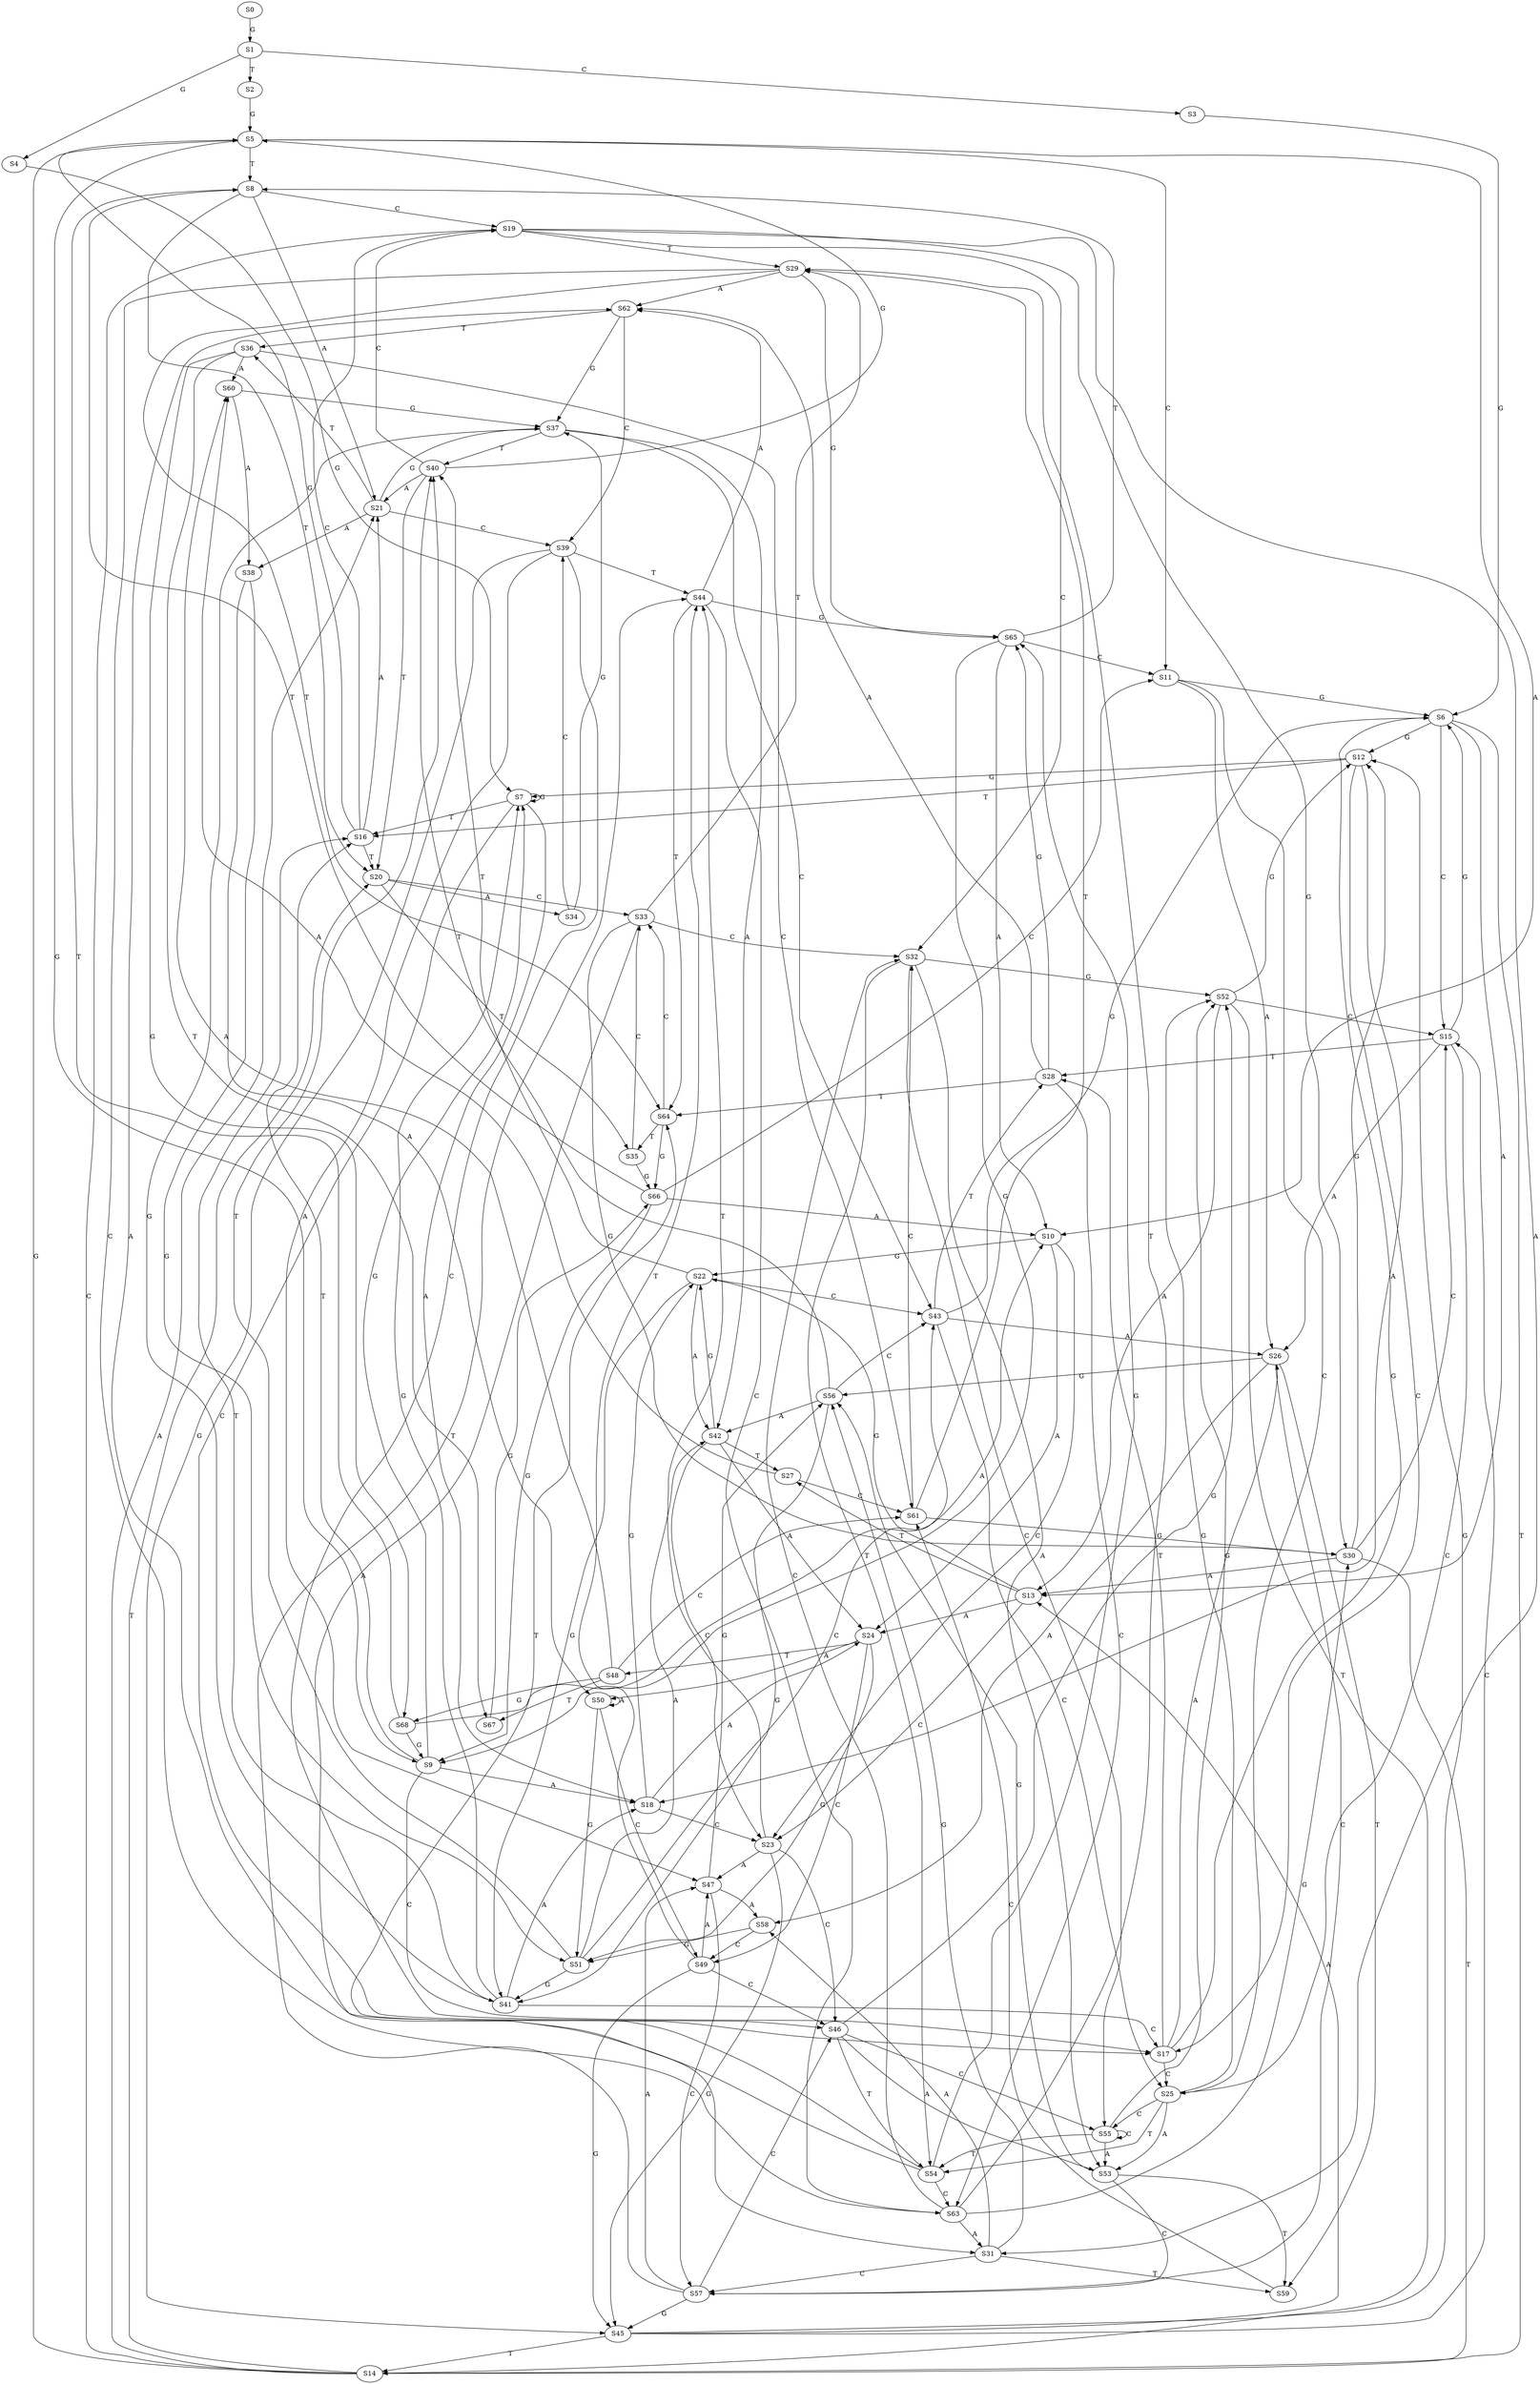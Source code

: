 strict digraph  {
	S0 -> S1 [ label = G ];
	S1 -> S2 [ label = T ];
	S1 -> S3 [ label = C ];
	S1 -> S4 [ label = G ];
	S2 -> S5 [ label = G ];
	S3 -> S6 [ label = G ];
	S4 -> S7 [ label = G ];
	S5 -> S8 [ label = T ];
	S5 -> S9 [ label = G ];
	S5 -> S10 [ label = A ];
	S5 -> S11 [ label = C ];
	S6 -> S12 [ label = G ];
	S6 -> S13 [ label = A ];
	S6 -> S14 [ label = T ];
	S6 -> S15 [ label = C ];
	S7 -> S16 [ label = T ];
	S7 -> S17 [ label = C ];
	S7 -> S7 [ label = G ];
	S7 -> S18 [ label = A ];
	S8 -> S19 [ label = C ];
	S8 -> S20 [ label = T ];
	S8 -> S21 [ label = A ];
	S9 -> S7 [ label = G ];
	S9 -> S17 [ label = C ];
	S9 -> S18 [ label = A ];
	S9 -> S16 [ label = T ];
	S10 -> S22 [ label = G ];
	S10 -> S23 [ label = C ];
	S10 -> S24 [ label = A ];
	S11 -> S25 [ label = C ];
	S11 -> S6 [ label = G ];
	S11 -> S26 [ label = A ];
	S12 -> S18 [ label = A ];
	S12 -> S7 [ label = G ];
	S12 -> S17 [ label = C ];
	S12 -> S16 [ label = T ];
	S13 -> S24 [ label = A ];
	S13 -> S23 [ label = C ];
	S13 -> S22 [ label = G ];
	S13 -> S27 [ label = T ];
	S14 -> S19 [ label = C ];
	S14 -> S21 [ label = A ];
	S14 -> S5 [ label = G ];
	S14 -> S20 [ label = T ];
	S15 -> S6 [ label = G ];
	S15 -> S28 [ label = T ];
	S15 -> S25 [ label = C ];
	S15 -> S26 [ label = A ];
	S16 -> S21 [ label = A ];
	S16 -> S19 [ label = C ];
	S16 -> S5 [ label = G ];
	S16 -> S20 [ label = T ];
	S17 -> S28 [ label = T ];
	S17 -> S25 [ label = C ];
	S17 -> S26 [ label = A ];
	S17 -> S6 [ label = G ];
	S18 -> S24 [ label = A ];
	S18 -> S22 [ label = G ];
	S18 -> S23 [ label = C ];
	S19 -> S29 [ label = T ];
	S19 -> S30 [ label = G ];
	S19 -> S31 [ label = A ];
	S19 -> S32 [ label = C ];
	S20 -> S33 [ label = C ];
	S20 -> S34 [ label = A ];
	S20 -> S35 [ label = T ];
	S21 -> S36 [ label = T ];
	S21 -> S37 [ label = G ];
	S21 -> S38 [ label = A ];
	S21 -> S39 [ label = C ];
	S22 -> S40 [ label = T ];
	S22 -> S41 [ label = G ];
	S22 -> S42 [ label = A ];
	S22 -> S43 [ label = C ];
	S23 -> S44 [ label = T ];
	S23 -> S45 [ label = G ];
	S23 -> S46 [ label = C ];
	S23 -> S47 [ label = A ];
	S24 -> S48 [ label = T ];
	S24 -> S49 [ label = C ];
	S24 -> S50 [ label = A ];
	S24 -> S51 [ label = G ];
	S25 -> S52 [ label = G ];
	S25 -> S53 [ label = A ];
	S25 -> S54 [ label = T ];
	S25 -> S55 [ label = C ];
	S26 -> S56 [ label = G ];
	S26 -> S57 [ label = C ];
	S26 -> S58 [ label = A ];
	S26 -> S59 [ label = T ];
	S27 -> S60 [ label = A ];
	S27 -> S61 [ label = C ];
	S28 -> S62 [ label = A ];
	S28 -> S63 [ label = C ];
	S28 -> S64 [ label = T ];
	S28 -> S65 [ label = G ];
	S29 -> S65 [ label = G ];
	S29 -> S63 [ label = C ];
	S29 -> S62 [ label = A ];
	S29 -> S64 [ label = T ];
	S30 -> S12 [ label = G ];
	S30 -> S14 [ label = T ];
	S30 -> S15 [ label = C ];
	S30 -> S13 [ label = A ];
	S31 -> S59 [ label = T ];
	S31 -> S57 [ label = C ];
	S31 -> S58 [ label = A ];
	S31 -> S56 [ label = G ];
	S32 -> S55 [ label = C ];
	S32 -> S53 [ label = A ];
	S32 -> S54 [ label = T ];
	S32 -> S52 [ label = G ];
	S33 -> S31 [ label = A ];
	S33 -> S32 [ label = C ];
	S33 -> S30 [ label = G ];
	S33 -> S29 [ label = T ];
	S34 -> S39 [ label = C ];
	S34 -> S37 [ label = G ];
	S35 -> S66 [ label = G ];
	S35 -> S33 [ label = C ];
	S36 -> S61 [ label = C ];
	S36 -> S60 [ label = A ];
	S36 -> S67 [ label = T ];
	S36 -> S68 [ label = G ];
	S37 -> S40 [ label = T ];
	S37 -> S42 [ label = A ];
	S37 -> S43 [ label = C ];
	S37 -> S41 [ label = G ];
	S38 -> S51 [ label = G ];
	S38 -> S50 [ label = A ];
	S39 -> S45 [ label = G ];
	S39 -> S44 [ label = T ];
	S39 -> S46 [ label = C ];
	S39 -> S47 [ label = A ];
	S40 -> S21 [ label = A ];
	S40 -> S19 [ label = C ];
	S40 -> S5 [ label = G ];
	S40 -> S20 [ label = T ];
	S41 -> S18 [ label = A ];
	S41 -> S7 [ label = G ];
	S41 -> S16 [ label = T ];
	S41 -> S17 [ label = C ];
	S42 -> S24 [ label = A ];
	S42 -> S23 [ label = C ];
	S42 -> S27 [ label = T ];
	S42 -> S22 [ label = G ];
	S43 -> S25 [ label = C ];
	S43 -> S26 [ label = A ];
	S43 -> S6 [ label = G ];
	S43 -> S28 [ label = T ];
	S44 -> S62 [ label = A ];
	S44 -> S63 [ label = C ];
	S44 -> S64 [ label = T ];
	S44 -> S65 [ label = G ];
	S45 -> S12 [ label = G ];
	S45 -> S13 [ label = A ];
	S45 -> S14 [ label = T ];
	S45 -> S15 [ label = C ];
	S46 -> S55 [ label = C ];
	S46 -> S53 [ label = A ];
	S46 -> S54 [ label = T ];
	S46 -> S52 [ label = G ];
	S47 -> S56 [ label = G ];
	S47 -> S57 [ label = C ];
	S47 -> S58 [ label = A ];
	S48 -> S60 [ label = A ];
	S48 -> S61 [ label = C ];
	S48 -> S68 [ label = G ];
	S48 -> S67 [ label = T ];
	S49 -> S47 [ label = A ];
	S49 -> S46 [ label = C ];
	S49 -> S45 [ label = G ];
	S49 -> S44 [ label = T ];
	S50 -> S51 [ label = G ];
	S50 -> S49 [ label = C ];
	S50 -> S50 [ label = A ];
	S51 -> S40 [ label = T ];
	S51 -> S42 [ label = A ];
	S51 -> S43 [ label = C ];
	S51 -> S41 [ label = G ];
	S52 -> S13 [ label = A ];
	S52 -> S12 [ label = G ];
	S52 -> S14 [ label = T ];
	S52 -> S15 [ label = C ];
	S53 -> S56 [ label = G ];
	S53 -> S59 [ label = T ];
	S53 -> S57 [ label = C ];
	S54 -> S65 [ label = G ];
	S54 -> S63 [ label = C ];
	S54 -> S64 [ label = T ];
	S54 -> S62 [ label = A ];
	S55 -> S52 [ label = G ];
	S55 -> S55 [ label = C ];
	S55 -> S53 [ label = A ];
	S55 -> S54 [ label = T ];
	S56 -> S41 [ label = G ];
	S56 -> S40 [ label = T ];
	S56 -> S42 [ label = A ];
	S56 -> S43 [ label = C ];
	S57 -> S44 [ label = T ];
	S57 -> S46 [ label = C ];
	S57 -> S47 [ label = A ];
	S57 -> S45 [ label = G ];
	S58 -> S51 [ label = G ];
	S58 -> S49 [ label = C ];
	S59 -> S61 [ label = C ];
	S60 -> S37 [ label = G ];
	S60 -> S38 [ label = A ];
	S61 -> S32 [ label = C ];
	S61 -> S30 [ label = G ];
	S61 -> S29 [ label = T ];
	S62 -> S37 [ label = G ];
	S62 -> S36 [ label = T ];
	S62 -> S39 [ label = C ];
	S63 -> S29 [ label = T ];
	S63 -> S30 [ label = G ];
	S63 -> S32 [ label = C ];
	S63 -> S31 [ label = A ];
	S64 -> S33 [ label = C ];
	S64 -> S35 [ label = T ];
	S64 -> S66 [ label = G ];
	S65 -> S10 [ label = A ];
	S65 -> S11 [ label = C ];
	S65 -> S9 [ label = G ];
	S65 -> S8 [ label = T ];
	S66 -> S9 [ label = G ];
	S66 -> S11 [ label = C ];
	S66 -> S8 [ label = T ];
	S66 -> S10 [ label = A ];
	S67 -> S66 [ label = G ];
	S68 -> S9 [ label = G ];
	S68 -> S10 [ label = A ];
	S68 -> S8 [ label = T ];
}
